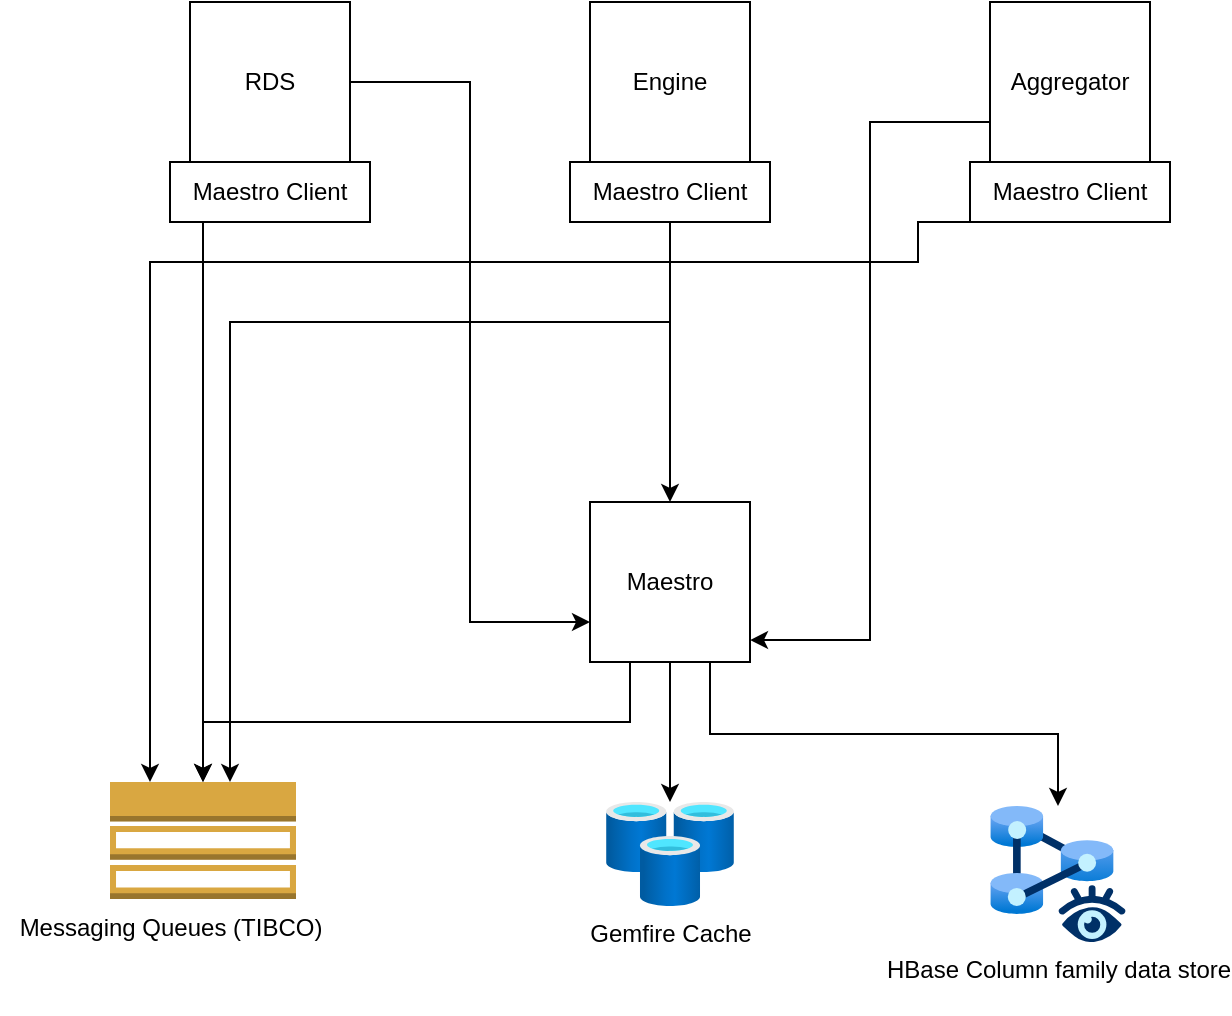 <mxfile version="25.0.3">
  <diagram name="Page-1" id="MXHDru3smT2ZfGOdoRUV">
    <mxGraphModel dx="954" dy="605" grid="1" gridSize="10" guides="1" tooltips="1" connect="1" arrows="1" fold="1" page="1" pageScale="1" pageWidth="850" pageHeight="1100" math="0" shadow="0">
      <root>
        <mxCell id="0" />
        <mxCell id="1" parent="0" />
        <mxCell id="33dJ4lHk_ekKckxAp8w7-17" style="edgeStyle=orthogonalEdgeStyle;rounded=0;orthogonalLoop=1;jettySize=auto;html=1;exitX=0.75;exitY=1;exitDx=0;exitDy=0;" edge="1" parent="1" source="33dJ4lHk_ekKckxAp8w7-1" target="33dJ4lHk_ekKckxAp8w7-14">
          <mxGeometry relative="1" as="geometry" />
        </mxCell>
        <mxCell id="33dJ4lHk_ekKckxAp8w7-21" style="edgeStyle=orthogonalEdgeStyle;rounded=0;orthogonalLoop=1;jettySize=auto;html=1;exitX=0.25;exitY=1;exitDx=0;exitDy=0;" edge="1" parent="1" source="33dJ4lHk_ekKckxAp8w7-1" target="33dJ4lHk_ekKckxAp8w7-18">
          <mxGeometry relative="1" as="geometry" />
        </mxCell>
        <mxCell id="33dJ4lHk_ekKckxAp8w7-1" value="Maestro" style="whiteSpace=wrap;html=1;aspect=fixed;" vertex="1" parent="1">
          <mxGeometry x="370" y="330" width="80" height="80" as="geometry" />
        </mxCell>
        <mxCell id="33dJ4lHk_ekKckxAp8w7-5" style="edgeStyle=orthogonalEdgeStyle;rounded=0;orthogonalLoop=1;jettySize=auto;html=1;entryX=0;entryY=0.75;entryDx=0;entryDy=0;" edge="1" parent="1" source="33dJ4lHk_ekKckxAp8w7-2" target="33dJ4lHk_ekKckxAp8w7-1">
          <mxGeometry relative="1" as="geometry" />
        </mxCell>
        <mxCell id="33dJ4lHk_ekKckxAp8w7-2" value="RDS" style="whiteSpace=wrap;html=1;aspect=fixed;" vertex="1" parent="1">
          <mxGeometry x="170" y="80" width="80" height="80" as="geometry" />
        </mxCell>
        <mxCell id="33dJ4lHk_ekKckxAp8w7-3" value="Engine" style="whiteSpace=wrap;html=1;aspect=fixed;" vertex="1" parent="1">
          <mxGeometry x="370" y="80" width="80" height="80" as="geometry" />
        </mxCell>
        <mxCell id="33dJ4lHk_ekKckxAp8w7-4" value="Aggregator" style="whiteSpace=wrap;html=1;aspect=fixed;" vertex="1" parent="1">
          <mxGeometry x="570" y="80" width="80" height="80" as="geometry" />
        </mxCell>
        <mxCell id="33dJ4lHk_ekKckxAp8w7-6" value="Maestro Client" style="rounded=0;whiteSpace=wrap;html=1;" vertex="1" parent="1">
          <mxGeometry x="160" y="160" width="100" height="30" as="geometry" />
        </mxCell>
        <mxCell id="33dJ4lHk_ekKckxAp8w7-23" style="edgeStyle=orthogonalEdgeStyle;rounded=0;orthogonalLoop=1;jettySize=auto;html=1;exitX=0.25;exitY=1;exitDx=0;exitDy=0;" edge="1" parent="1" source="33dJ4lHk_ekKckxAp8w7-7">
          <mxGeometry relative="1" as="geometry">
            <mxPoint x="533.5" y="175" as="sourcePoint" />
            <mxPoint x="150" y="470" as="targetPoint" />
            <Array as="points">
              <mxPoint x="534" y="190" />
              <mxPoint x="534" y="210" />
              <mxPoint x="150" y="210" />
            </Array>
          </mxGeometry>
        </mxCell>
        <mxCell id="33dJ4lHk_ekKckxAp8w7-7" value="Maestro Client" style="rounded=0;whiteSpace=wrap;html=1;" vertex="1" parent="1">
          <mxGeometry x="560" y="160" width="100" height="30" as="geometry" />
        </mxCell>
        <mxCell id="33dJ4lHk_ekKckxAp8w7-9" style="edgeStyle=orthogonalEdgeStyle;rounded=0;orthogonalLoop=1;jettySize=auto;html=1;entryX=0.5;entryY=0;entryDx=0;entryDy=0;" edge="1" parent="1" source="33dJ4lHk_ekKckxAp8w7-8" target="33dJ4lHk_ekKckxAp8w7-1">
          <mxGeometry relative="1" as="geometry" />
        </mxCell>
        <mxCell id="33dJ4lHk_ekKckxAp8w7-22" style="edgeStyle=orthogonalEdgeStyle;rounded=0;orthogonalLoop=1;jettySize=auto;html=1;" edge="1" parent="1" source="33dJ4lHk_ekKckxAp8w7-8" target="33dJ4lHk_ekKckxAp8w7-18">
          <mxGeometry relative="1" as="geometry">
            <Array as="points">
              <mxPoint x="410" y="240" />
              <mxPoint x="190" y="240" />
            </Array>
          </mxGeometry>
        </mxCell>
        <mxCell id="33dJ4lHk_ekKckxAp8w7-8" value="Maestro Client" style="rounded=0;whiteSpace=wrap;html=1;" vertex="1" parent="1">
          <mxGeometry x="360" y="160" width="100" height="30" as="geometry" />
        </mxCell>
        <mxCell id="33dJ4lHk_ekKckxAp8w7-10" style="edgeStyle=orthogonalEdgeStyle;rounded=0;orthogonalLoop=1;jettySize=auto;html=1;entryX=1;entryY=0.863;entryDx=0;entryDy=0;entryPerimeter=0;exitX=0;exitY=0.75;exitDx=0;exitDy=0;" edge="1" parent="1" source="33dJ4lHk_ekKckxAp8w7-4" target="33dJ4lHk_ekKckxAp8w7-1">
          <mxGeometry relative="1" as="geometry">
            <mxPoint x="560" y="140" as="sourcePoint" />
          </mxGeometry>
        </mxCell>
        <mxCell id="33dJ4lHk_ekKckxAp8w7-11" value="Gemfire Cache" style="image;aspect=fixed;html=1;points=[];align=center;fontSize=12;image=img/lib/azure2/databases/Cache_Redis.svg;" vertex="1" parent="1">
          <mxGeometry x="378" y="480" width="64" height="52" as="geometry" />
        </mxCell>
        <mxCell id="33dJ4lHk_ekKckxAp8w7-12" style="edgeStyle=orthogonalEdgeStyle;rounded=0;orthogonalLoop=1;jettySize=auto;html=1;entryX=0.5;entryY=0;entryDx=0;entryDy=0;entryPerimeter=0;" edge="1" parent="1" source="33dJ4lHk_ekKckxAp8w7-1" target="33dJ4lHk_ekKckxAp8w7-11">
          <mxGeometry relative="1" as="geometry" />
        </mxCell>
        <mxCell id="33dJ4lHk_ekKckxAp8w7-14" value="HBase Column family data store&lt;div&gt;&lt;br&gt;&lt;/div&gt;" style="image;aspect=fixed;html=1;points=[];align=center;fontSize=12;image=img/lib/azure2/other/Managed_Instance_Apache_Cassandra.svg;" vertex="1" parent="1">
          <mxGeometry x="570" y="482" width="68" height="68" as="geometry" />
        </mxCell>
        <mxCell id="33dJ4lHk_ekKckxAp8w7-18" value="" style="outlineConnect=0;dashed=0;verticalLabelPosition=bottom;verticalAlign=top;align=center;html=1;shape=mxgraph.aws3.topic_2;fillColor=#D9A741;gradientColor=none;" vertex="1" parent="1">
          <mxGeometry x="130" y="470" width="93" height="58.5" as="geometry" />
        </mxCell>
        <mxCell id="33dJ4lHk_ekKckxAp8w7-19" value="Messaging Queues (TIBCO)" style="text;html=1;align=center;verticalAlign=middle;resizable=0;points=[];autosize=1;strokeColor=none;fillColor=none;" vertex="1" parent="1">
          <mxGeometry x="75" y="528" width="170" height="30" as="geometry" />
        </mxCell>
        <mxCell id="33dJ4lHk_ekKckxAp8w7-20" style="edgeStyle=orthogonalEdgeStyle;rounded=0;orthogonalLoop=1;jettySize=auto;html=1;entryX=0.5;entryY=0;entryDx=0;entryDy=0;entryPerimeter=0;" edge="1" parent="1" source="33dJ4lHk_ekKckxAp8w7-6" target="33dJ4lHk_ekKckxAp8w7-18">
          <mxGeometry relative="1" as="geometry">
            <Array as="points">
              <mxPoint x="177" y="330" />
            </Array>
          </mxGeometry>
        </mxCell>
      </root>
    </mxGraphModel>
  </diagram>
</mxfile>
